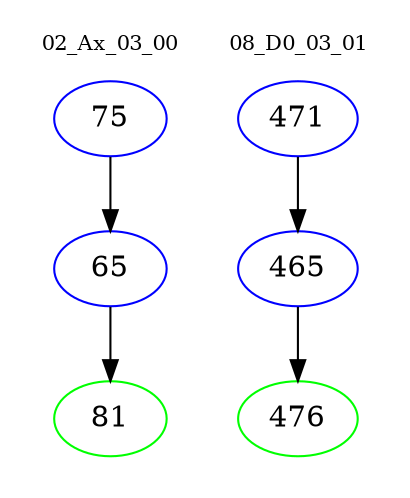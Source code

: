 digraph{
subgraph cluster_0 {
color = white
label = "02_Ax_03_00";
fontsize=10;
T0_75 [label="75", color="blue"]
T0_75 -> T0_65 [color="black"]
T0_65 [label="65", color="blue"]
T0_65 -> T0_81 [color="black"]
T0_81 [label="81", color="green"]
}
subgraph cluster_1 {
color = white
label = "08_D0_03_01";
fontsize=10;
T1_471 [label="471", color="blue"]
T1_471 -> T1_465 [color="black"]
T1_465 [label="465", color="blue"]
T1_465 -> T1_476 [color="black"]
T1_476 [label="476", color="green"]
}
}
